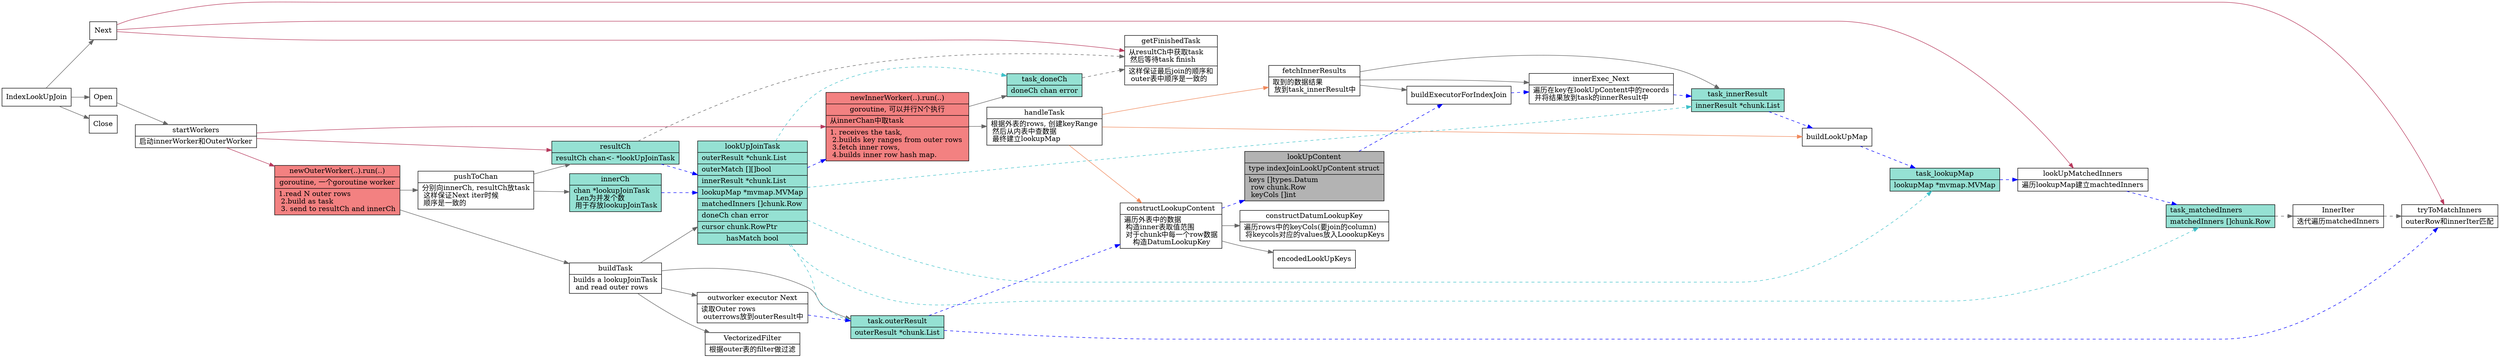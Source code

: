 digraph index_lookup_join {
  node[shape=box];
  edge[color=gray40];
  newrank=true;
  rankdir=LR;

  IndexLookUpJoin -> {
    Open;
    Next;
    Close;
  }
  Open -> {
    startWorkers;
  }
  startWorkers[
    shape="record";
    label="{{
      startWorkers|
      启动innerWorker和OuterWorker\l
    }}";
  ];

  startWorkers -> {
    resultCh;
    newOuterWorker_run;
    newInnerWorker_run;
  }[color="#b83b5e"];

  resultCh[
    shape="record";
    fillcolor="#95e1d3"
    style=filled;
    label="{{
      resultCh|
        resultCh chan\<- *lookUpJoinTask
    }}";
  ];
  newOuterWorker_run[
    shape="record";
    fillcolor="#f38181";
    style=filled;
    label="{{
      newOuterWorker(..).run(..)|
      goroutine, 一个goroutine worker|
      1.read N outer rows\l
      2.build as task\l
      3. send to resultCh and innerCh\l
    }}";
  ];
  newInnerWorker_run[
    shape="record";
    fillcolor="#f38181";
    style=filled;
    label="{{
      newInnerWorker(..).run(..)|
      goroutine, 可以并行N个执行|
      从innerChan中取task\l|
      1. receives the task, \l
      2.builds key ranges from outer rows \l
      3.fetch inner rows, \l
      4.builds inner row hash map.\l
    }}";
  ];
  innerCh[
    shape="record";
    fillcolor="#95e1d3"
    style=filled;
    label="{{
      innerCh|
      chan *lookupJoinTask\l
      Len为并发个数\l
      用于存放lookupJoinTask\l
    }}";
  ];
  newOuterWorker_run -> {
    buildTask;
    pushToChan;
  }
  pushToChan[
    shape="record";
    label="{{
      pushToChan|
      分别向innerCh, resultCh放task\l
      这样保证Next iter时候\l 
      顺序是一致的\l
    }}";
  ];
  pushToChan -> {
    innerCh;
    resultCh;
  }
  buildTask[
    shape="record";
    label="{{
      buildTask|
      builds a lookupJoinTask\l 
      and read outer rows\l
    }}";
  ];
  buildTask -> {
    lookUpJoinTask;
    ow_executor_Next;
    VectorizedFilter;
    task_outerResult;
  };
  VectorizedFilter[
    shape="record";
    label="{{
      VectorizedFilter|
      根据outer表的filter做过滤\l
    }}";
  ];
  ow_executor_Next[
    shape="record";
    label="{{
      outworker executor Next|
      读取Outer rows\l
      outerrows放到outerResult中\l
    }}";
  ];

  newInnerWorker_run -> {
    handleTask;
    task_doneCh;
  }
  handleTask[
    shape="record";
    label="{{
      handleTask|
      根据外表的rows, 创建keyRange\l
      然后从内表中查数据\l
      最终建立lookupMap\l
    }}";
  ];
  handleTask -> {
    constructLookupContent;
    fetchInnerResults;
    buildLookUpMap;
  }[color="#f08a5d"];

  fetchInnerResults[
    shape="record";
    label="{{
      fetchInnerResults|
      取到的数据结果\l
      放到task_innerResult中\l
    }}";
  ];

  fetchInnerResults -> {
    buildExecutorForIndexJoin;
    innerExec_Next;
    task_innerResult;
  }
  task_lookupMap[
    shape="record";
    fillcolor="#95e1d3"
    style=filled;
    label="{{
      task_lookupMap
    }}";
  ];

  Next -> {
    getFinishedTask;
    lookUpMatchedInners;
    tryToMatchInners;
  } [color="#b83b5e"];

  task_matchedInners[
    shape="record";
    fillcolor="#95e1d3"
    style=filled;
    label="{{
      task_matchedInners\l|
        matchedInners     []chunk.Row\l
    }}";
  ];
  innerIter[
    shape="record";
    label="{{
      InnerIter|
      迭代遍历matchedInners
    }}";
  ];
  task_matchedInners -> innerIter[style=dashed];
  innerIter -> tryToMatchInners[style=dashed];
  resultCh -> getFinishedTask[style=dashed];
  task_doneCh -> getFinishedTask[style=dashed];

  getFinishedTask[
    shape="record";
    label="{{
      getFinishedTask|
      从resultCh中获取task\l
      然后等待task finish\l|
      这样保证最后join的顺序和\l
      outer表中顺序是一致的\l
    }}";
  ];
  constructLookupContent[
    shape="record";
    label="{{
      constructLookupContent|
      遍历外表中的数据\l 
      构造inner表取值范围\l
      对于chunk中每一个row数据\l
      构造DatumLookupKey
    }}";
  ];
  constructDatumLookupKey[
    shape="record";
    label="{{
      constructDatumLookupKey|
      遍历rows中的keyCols(要join的column)\l
      将keycols对应的values放入LoookupKeys\l
    }}";
  ];

  constructLookupContent -> {
    constructDatumLookupKey;
    encodedLookUpKeys;
  }

  task_outerResult[
    shape="record";
    fillcolor="#95e1d3"
    style=filled;
    label="{{
      task.outerResult|
        outerResult *chunk.List
    }}";
  ];
  task_innerResult[
    shape="record";
    fillcolor="#95e1d3"
    style=filled;
    label="{{
      task_innerResult|
        innerResult *chunk.List
    }}";
  ];
  task_lookupMap[
    shape="record";
    label="{{
      task_lookupMap|
        lookupMap *mvmap.MVMap\l
    }}";
  ];
  lookUpJoinTask[
    shape="record";
    fillcolor="#95e1d3"
    style=filled;
    label="{{
      lookUpJoinTask|
        outerResult *chunk.List\l|
        outerMatch  [][]bool\l|
        innerResult       *chunk.List\l|
        lookupMap         *mvmap.MVMap\l|
        matchedInners     []chunk.Row\l|
	      doneCh   chan error\l|
	      cursor   chunk.RowPtr\l|
	      hasMatch bool
    }}";
  ];
  task_doneCh[
    shape="record";
    fillcolor="#95e1d3"
    style=filled;
    label="{{
      task_doneCh|
      doneCh   chan error
    }}";
  ];
  lookUpJoinTask -> {
    task_lookupMap;
    task_outerResult;
    task_innerResult;
    task_matchedInners;
    task_doneCh;
  }[color="#3fc1c9"; style=dashed]

  lookUpContent[
    shape="record";
    fillcolor="gray70"
    style=filled;
    label="{{
      lookUpContent|
      type indexJoinLookUpContent struct\l|
	      keys    []types.Datum\l
        row     chunk.Row\l
        keyCols []int\l
    }}";
  ];
  innerExec_Next[
    shape="record";
    label="{{
      innerExec_Next|
      遍历在key在lookUpContent中的records\l
      并将结果放到task的innerResult中\l
    }}";
  ];

  lookUpMatchedInners[
    shape="record";
    label="{{
      lookUpMatchedInners|
      遍历lookupMap建立machtedInners\l
    }}";
  ];
  tryToMatchInners[
    shape="record";
    label="{{
      tryToMatchInners|
      outerRow和innerIter匹配
    }}";
  ];

  {rank=same; Open;Next;Close};
  edge[style=dashed;color=blue];
  ow_executor_Next -> task_outerResult->constructLookupContent;
  constructLookupContent -> lookUpContent -> buildExecutorForIndexJoin -> innerExec_Next;
  lookUpMatchedInners -> task_matchedInners;
  task_outerResult -> tryToMatchInners[lable=outRows];
  task_lookupMap -> lookUpMatchedInners;
  innerExec_Next -> task_innerResult -> buildLookUpMap -> task_lookupMap;
  innerCh -> lookUpJoinTask -> newInnerWorker_run;
  resultCh -> lookUpJoinTask;
}
